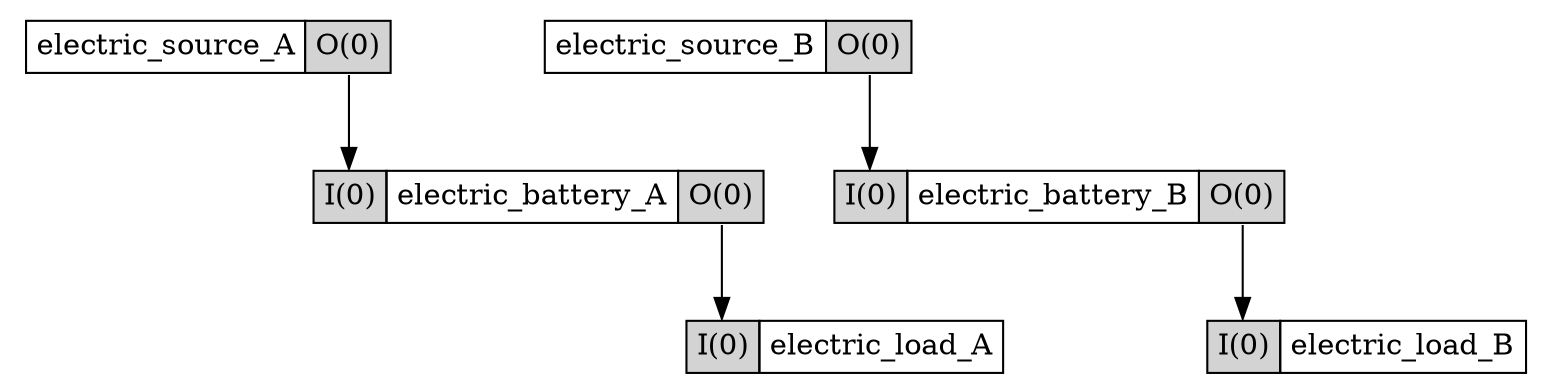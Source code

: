digraph normal_operations {
  electric_battery_A [shape=none,label=<
    <TABLE BORDER="0" CELLBORDER="1" CELLSPACING="0" CELLPADDING="4">
      <TR>
        <TD PORT="I0" BGCOLOR="lightgrey">I(0)</TD>
        <TD PORT="name">electric_battery_A</TD>
        <TD PORT="O0" BGCOLOR="lightgrey">O(0)</TD>
      </TR>
    </TABLE>>];
  electric_battery_B [shape=none,label=<
    <TABLE BORDER="0" CELLBORDER="1" CELLSPACING="0" CELLPADDING="4">
      <TR>
        <TD PORT="I0" BGCOLOR="lightgrey">I(0)</TD>
        <TD PORT="name">electric_battery_B</TD>
        <TD PORT="O0" BGCOLOR="lightgrey">O(0)</TD>
      </TR>
    </TABLE>>];
  electric_load_A [shape=none,label=<
    <TABLE BORDER="0" CELLBORDER="1" CELLSPACING="0" CELLPADDING="4">
      <TR>
        <TD PORT="I0" BGCOLOR="lightgrey">I(0)</TD>
        <TD PORT="name">electric_load_A</TD>
      </TR>
    </TABLE>>];
  electric_load_B [shape=none,label=<
    <TABLE BORDER="0" CELLBORDER="1" CELLSPACING="0" CELLPADDING="4">
      <TR>
        <TD PORT="I0" BGCOLOR="lightgrey">I(0)</TD>
        <TD PORT="name">electric_load_B</TD>
      </TR>
    </TABLE>>];
  electric_source_A [shape=none,label=<
    <TABLE BORDER="0" CELLBORDER="1" CELLSPACING="0" CELLPADDING="4">
      <TR>
        <TD PORT="name">electric_source_A</TD>
        <TD PORT="O0" BGCOLOR="lightgrey">O(0)</TD>
      </TR>
    </TABLE>>];
  electric_source_B [shape=none,label=<
    <TABLE BORDER="0" CELLBORDER="1" CELLSPACING="0" CELLPADDING="4">
      <TR>
        <TD PORT="name">electric_source_B</TD>
        <TD PORT="O0" BGCOLOR="lightgrey">O(0)</TD>
      </TR>
    </TABLE>>];
  electric_source_A:O0:s -> electric_battery_A:I0:n;
  electric_battery_A:O0:s -> electric_load_A:I0:n;
  electric_source_B:O0:s -> electric_battery_B:I0:n;
  electric_battery_B:O0:s -> electric_load_B:I0:n;
}